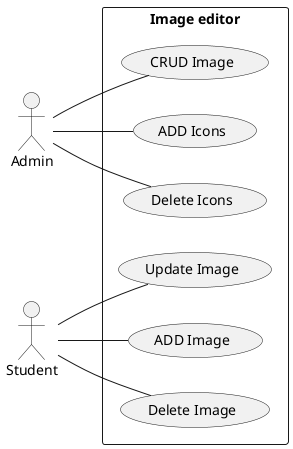 @startuml name
left to right direction

actor "Admin" as fc
actor "Student" as user

rectangle "Image editor" {
  usecase "CRUD Image" as UC1
  usecase "ADD Icons" as UC2
  usecase "Delete Icons" as UC3
 
  usecase "Update Image" as UC5
  usecase "ADD Image" as UC6
  usecase "Delete Image" as UC7
}

fc -- UC1
fc -- UC2
fc -- UC3

user -- UC5
user -- UC6
user -- UC7

@enduml

